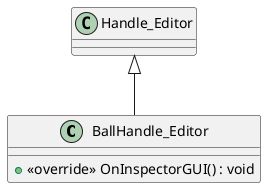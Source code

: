 @startuml
class BallHandle_Editor {
    + <<override>> OnInspectorGUI() : void
}
Handle_Editor <|-- BallHandle_Editor
@enduml
